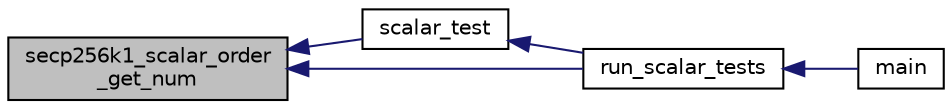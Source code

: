 digraph "secp256k1_scalar_order_get_num"
{
  edge [fontname="Helvetica",fontsize="10",labelfontname="Helvetica",labelfontsize="10"];
  node [fontname="Helvetica",fontsize="10",shape=record];
  rankdir="LR";
  Node1457 [label="secp256k1_scalar_order\l_get_num",height=0.2,width=0.4,color="black", fillcolor="grey75", style="filled", fontcolor="black"];
  Node1457 -> Node1458 [dir="back",color="midnightblue",fontsize="10",style="solid",fontname="Helvetica"];
  Node1458 [label="scalar_test",height=0.2,width=0.4,color="black", fillcolor="white", style="filled",URL="$d5/d7f/tests_8c.html#a0ac2e9ed5b8ba27e48fba5150cebfa82"];
  Node1458 -> Node1459 [dir="back",color="midnightblue",fontsize="10",style="solid",fontname="Helvetica"];
  Node1459 [label="run_scalar_tests",height=0.2,width=0.4,color="black", fillcolor="white", style="filled",URL="$d5/d7f/tests_8c.html#afc29a3cda8faeba097ce967f24fcb9d1"];
  Node1459 -> Node1460 [dir="back",color="midnightblue",fontsize="10",style="solid",fontname="Helvetica"];
  Node1460 [label="main",height=0.2,width=0.4,color="black", fillcolor="white", style="filled",URL="$d5/d7f/tests_8c.html#a3c04138a5bfe5d72780bb7e82a18e627"];
  Node1457 -> Node1459 [dir="back",color="midnightblue",fontsize="10",style="solid",fontname="Helvetica"];
}
